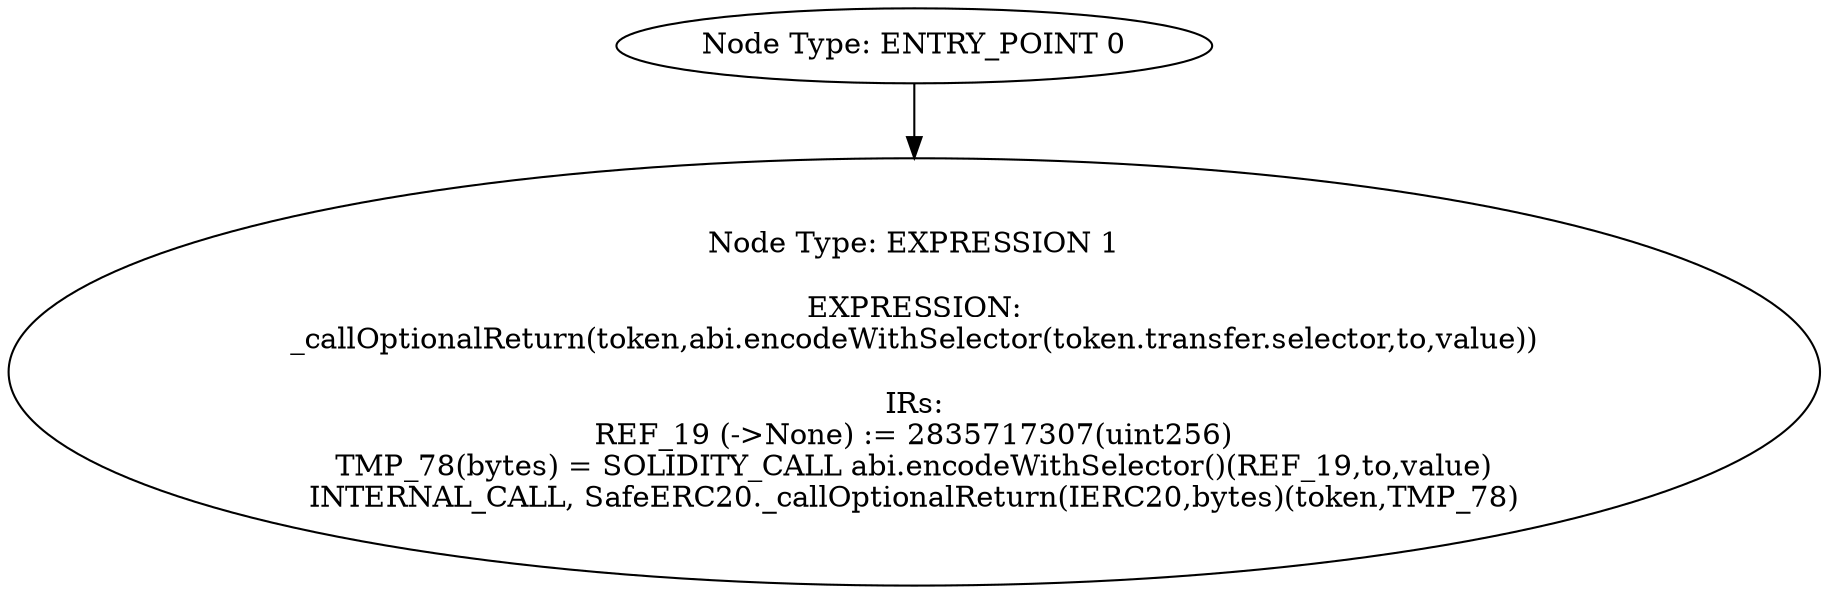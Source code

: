 digraph{
0[label="Node Type: ENTRY_POINT 0
"];
0->1;
1[label="Node Type: EXPRESSION 1

EXPRESSION:
_callOptionalReturn(token,abi.encodeWithSelector(token.transfer.selector,to,value))

IRs:
REF_19 (->None) := 2835717307(uint256)
TMP_78(bytes) = SOLIDITY_CALL abi.encodeWithSelector()(REF_19,to,value)
INTERNAL_CALL, SafeERC20._callOptionalReturn(IERC20,bytes)(token,TMP_78)"];
}
